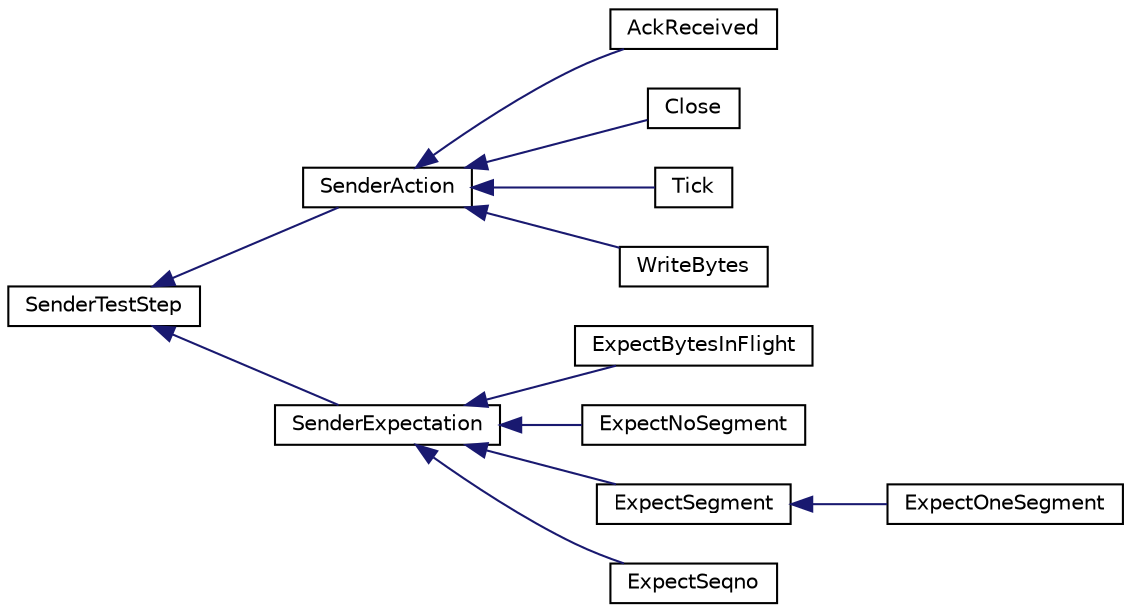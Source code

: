 digraph "类继承关系图"
{
 // LATEX_PDF_SIZE
  edge [fontname="Helvetica",fontsize="10",labelfontname="Helvetica",labelfontsize="10"];
  node [fontname="Helvetica",fontsize="10",shape=record];
  rankdir="LR";
  Node0 [label="SenderTestStep",height=0.2,width=0.4,color="black", fillcolor="white", style="filled",URL="$structSenderTestStep.html",tooltip=" "];
  Node0 -> Node1 [dir="back",color="midnightblue",fontsize="10",style="solid",fontname="Helvetica"];
  Node1 [label="SenderAction",height=0.2,width=0.4,color="black", fillcolor="white", style="filled",URL="$structSenderAction.html",tooltip=" "];
  Node1 -> Node2 [dir="back",color="midnightblue",fontsize="10",style="solid",fontname="Helvetica"];
  Node2 [label="AckReceived",height=0.2,width=0.4,color="black", fillcolor="white", style="filled",URL="$structAckReceived.html",tooltip=" "];
  Node1 -> Node3 [dir="back",color="midnightblue",fontsize="10",style="solid",fontname="Helvetica"];
  Node3 [label="Close",height=0.2,width=0.4,color="black", fillcolor="white", style="filled",URL="$structClose.html",tooltip=" "];
  Node1 -> Node4 [dir="back",color="midnightblue",fontsize="10",style="solid",fontname="Helvetica"];
  Node4 [label="Tick",height=0.2,width=0.4,color="black", fillcolor="white", style="filled",URL="$structTick.html",tooltip=" "];
  Node1 -> Node5 [dir="back",color="midnightblue",fontsize="10",style="solid",fontname="Helvetica"];
  Node5 [label="WriteBytes",height=0.2,width=0.4,color="black", fillcolor="white", style="filled",URL="$structWriteBytes.html",tooltip=" "];
  Node0 -> Node6 [dir="back",color="midnightblue",fontsize="10",style="solid",fontname="Helvetica"];
  Node6 [label="SenderExpectation",height=0.2,width=0.4,color="black", fillcolor="white", style="filled",URL="$structSenderExpectation.html",tooltip=" "];
  Node6 -> Node7 [dir="back",color="midnightblue",fontsize="10",style="solid",fontname="Helvetica"];
  Node7 [label="ExpectBytesInFlight",height=0.2,width=0.4,color="black", fillcolor="white", style="filled",URL="$structExpectBytesInFlight.html",tooltip=" "];
  Node6 -> Node8 [dir="back",color="midnightblue",fontsize="10",style="solid",fontname="Helvetica"];
  Node8 [label="ExpectNoSegment",height=0.2,width=0.4,color="black", fillcolor="white", style="filled",URL="$structExpectNoSegment.html",tooltip=" "];
  Node6 -> Node9 [dir="back",color="midnightblue",fontsize="10",style="solid",fontname="Helvetica"];
  Node9 [label="ExpectSegment",height=0.2,width=0.4,color="black", fillcolor="white", style="filled",URL="$structExpectSegment.html",tooltip=" "];
  Node9 -> Node10 [dir="back",color="midnightblue",fontsize="10",style="solid",fontname="Helvetica"];
  Node10 [label="ExpectOneSegment",height=0.2,width=0.4,color="black", fillcolor="white", style="filled",URL="$structExpectOneSegment.html",tooltip=" "];
  Node6 -> Node11 [dir="back",color="midnightblue",fontsize="10",style="solid",fontname="Helvetica"];
  Node11 [label="ExpectSeqno",height=0.2,width=0.4,color="black", fillcolor="white", style="filled",URL="$structExpectSeqno.html",tooltip=" "];
}
